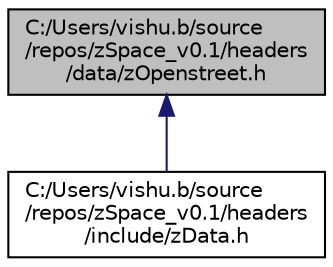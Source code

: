 digraph "C:/Users/vishu.b/source/repos/zSpace_v0.1/headers/data/zOpenstreet.h"
{
  edge [fontname="Helvetica",fontsize="10",labelfontname="Helvetica",labelfontsize="10"];
  node [fontname="Helvetica",fontsize="10",shape=record];
  Node36 [label="C:/Users/vishu.b/source\l/repos/zSpace_v0.1/headers\l/data/zOpenstreet.h",height=0.2,width=0.4,color="black", fillcolor="grey75", style="filled", fontcolor="black"];
  Node36 -> Node37 [dir="back",color="midnightblue",fontsize="10",style="solid",fontname="Helvetica"];
  Node37 [label="C:/Users/vishu.b/source\l/repos/zSpace_v0.1/headers\l/include/zData.h",height=0.2,width=0.4,color="black", fillcolor="white", style="filled",URL="$z_data_8h.html"];
}
